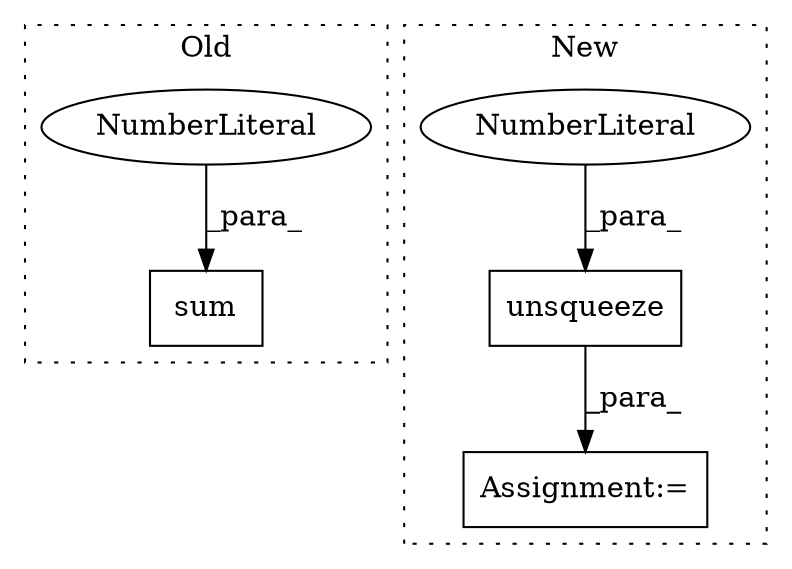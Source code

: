 digraph G {
subgraph cluster0 {
1 [label="sum" a="32" s="832,837" l="4,1" shape="box"];
3 [label="NumberLiteral" a="34" s="836" l="1" shape="ellipse"];
label = "Old";
style="dotted";
}
subgraph cluster1 {
2 [label="unsqueeze" a="32" s="877,888" l="10,1" shape="box"];
4 [label="Assignment:=" a="7" s="1037" l="1" shape="box"];
5 [label="NumberLiteral" a="34" s="887" l="1" shape="ellipse"];
label = "New";
style="dotted";
}
2 -> 4 [label="_para_"];
3 -> 1 [label="_para_"];
5 -> 2 [label="_para_"];
}